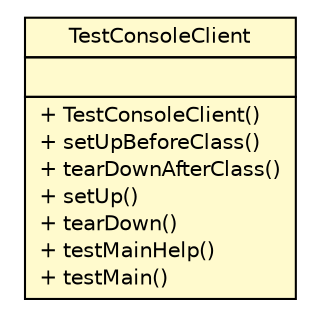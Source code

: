#!/usr/local/bin/dot
#
# Class diagram 
# Generated by UMLGraph version R5_6-24-gf6e263 (http://www.umlgraph.org/)
#

digraph G {
	edge [fontname="Helvetica",fontsize=10,labelfontname="Helvetica",labelfontsize=10];
	node [fontname="Helvetica",fontsize=10,shape=plaintext];
	nodesep=0.25;
	ranksep=0.5;
	// de.tud.plt.r43ples.test.TestConsoleClient
	c171 [label=<<table title="de.tud.plt.r43ples.test.TestConsoleClient" border="0" cellborder="1" cellspacing="0" cellpadding="2" port="p" bgcolor="lemonChiffon" href="./TestConsoleClient.html">
		<tr><td><table border="0" cellspacing="0" cellpadding="1">
<tr><td align="center" balign="center"> TestConsoleClient </td></tr>
		</table></td></tr>
		<tr><td><table border="0" cellspacing="0" cellpadding="1">
<tr><td align="left" balign="left">  </td></tr>
		</table></td></tr>
		<tr><td><table border="0" cellspacing="0" cellpadding="1">
<tr><td align="left" balign="left"> + TestConsoleClient() </td></tr>
<tr><td align="left" balign="left"> + setUpBeforeClass() </td></tr>
<tr><td align="left" balign="left"> + tearDownAfterClass() </td></tr>
<tr><td align="left" balign="left"> + setUp() </td></tr>
<tr><td align="left" balign="left"> + tearDown() </td></tr>
<tr><td align="left" balign="left"> + testMainHelp() </td></tr>
<tr><td align="left" balign="left"> + testMain() </td></tr>
		</table></td></tr>
		</table>>, URL="./TestConsoleClient.html", fontname="Helvetica", fontcolor="black", fontsize=10.0];
}

